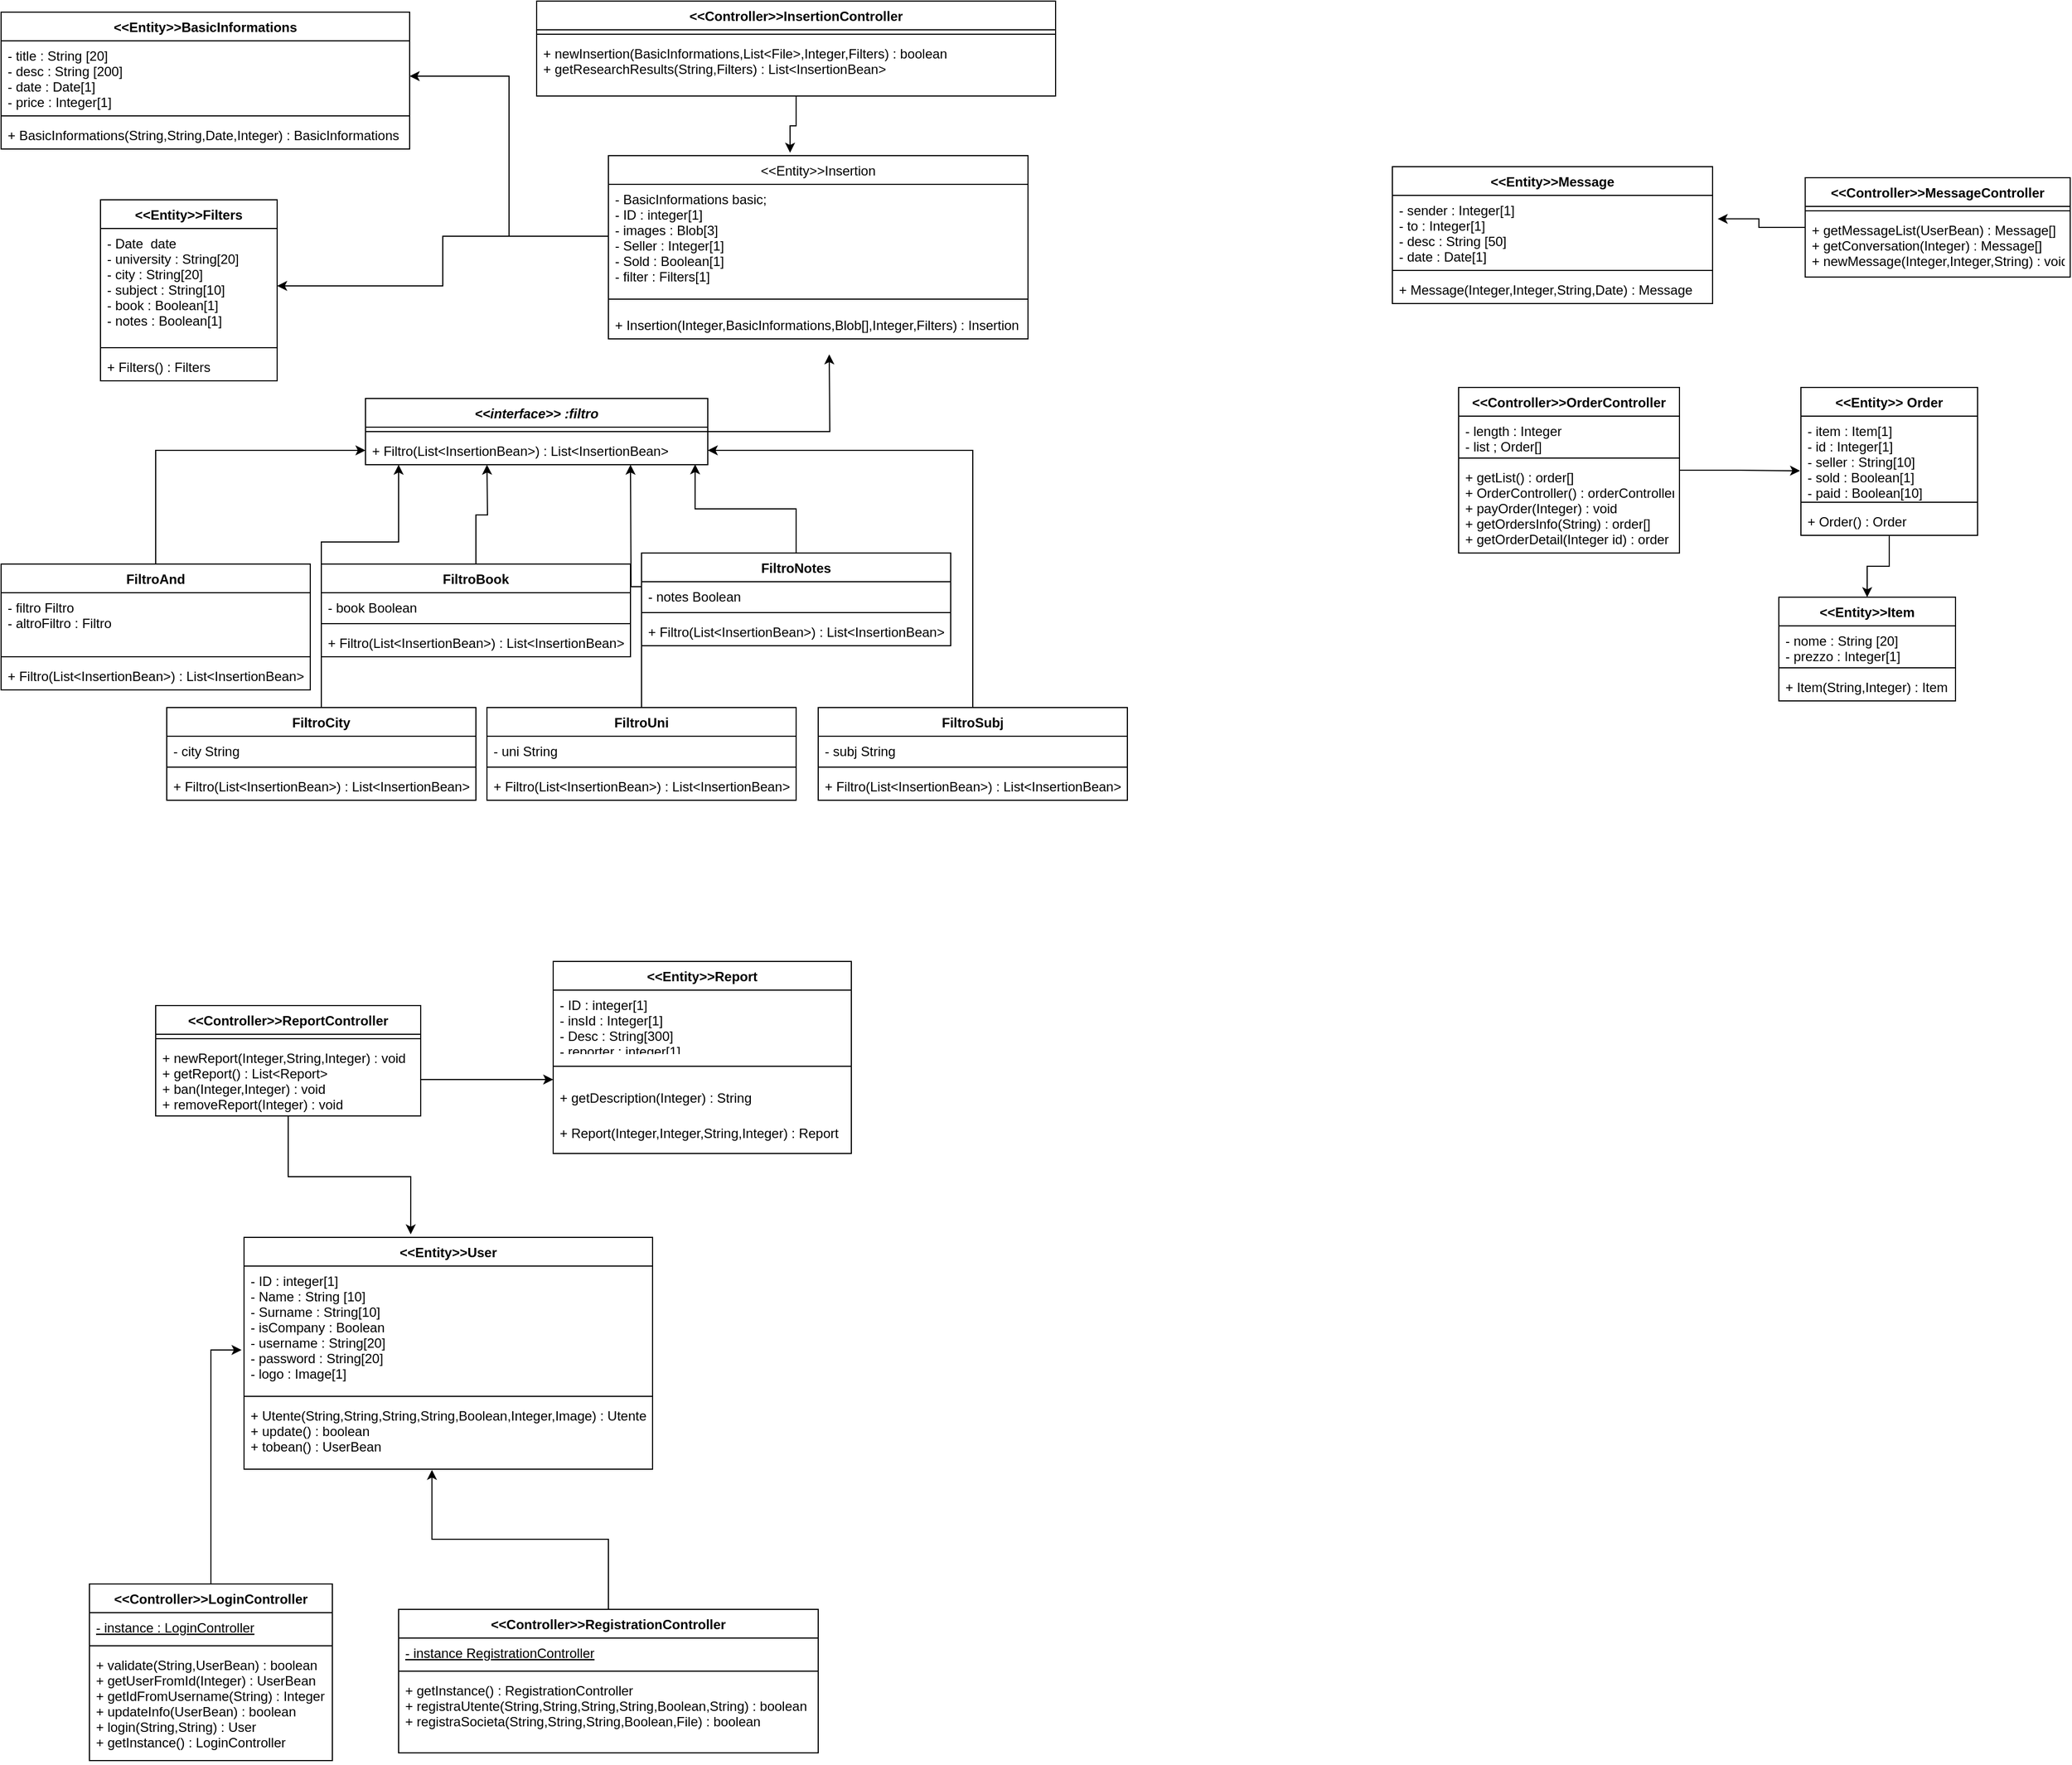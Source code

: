 <mxfile version="12.5.3" type="device"><diagram id="Ko339q1GZ9Gst08gcn6Z" name="Page-1"><mxGraphModel dx="3620" dy="2687" grid="1" gridSize="10" guides="1" tooltips="1" connect="1" arrows="1" fold="1" page="1" pageScale="1" pageWidth="1169" pageHeight="827" math="0" shadow="0"><root><mxCell id="0"/><mxCell id="1" parent="0"/><mxCell id="-6ls7DOsZusNaXEjjcUE-1" value="&lt;&lt;Entity&gt;&gt;Insertion" style="swimlane;fontStyle=0;childLayout=stackLayout;horizontal=1;startSize=26;fillColor=none;horizontalStack=0;resizeParent=1;resizeParentMax=0;resizeLast=0;collapsible=1;marginBottom=0;" vertex="1" parent="1"><mxGeometry x="600" y="160" width="380" height="166" as="geometry"/></mxCell><mxCell id="-6ls7DOsZusNaXEjjcUE-2" value="- BasicInformations basic;&#10;- ID : integer[1]&#10;- images : Blob[3]&#10;- Seller : Integer[1]&#10;- Sold : Boolean[1]&#10;- filter : Filters[1]" style="text;strokeColor=none;fillColor=none;align=left;verticalAlign=top;spacingLeft=4;spacingRight=4;overflow=hidden;rotatable=0;points=[[0,0.5],[1,0.5]];portConstraint=eastwest;" vertex="1" parent="-6ls7DOsZusNaXEjjcUE-1"><mxGeometry y="26" width="380" height="94" as="geometry"/></mxCell><mxCell id="-6ls7DOsZusNaXEjjcUE-3" value="" style="line;strokeWidth=1;fillColor=none;align=left;verticalAlign=middle;spacingTop=-1;spacingLeft=3;spacingRight=3;rotatable=0;labelPosition=right;points=[];portConstraint=eastwest;" vertex="1" parent="-6ls7DOsZusNaXEjjcUE-1"><mxGeometry y="120" width="380" height="20" as="geometry"/></mxCell><mxCell id="-6ls7DOsZusNaXEjjcUE-4" value="+ Insertion(Integer,BasicInformations,Blob[],Integer,Filters) : Insertion" style="text;strokeColor=none;fillColor=none;align=left;verticalAlign=top;spacingLeft=4;spacingRight=4;overflow=hidden;rotatable=0;points=[[0,0.5],[1,0.5]];portConstraint=eastwest;" vertex="1" parent="-6ls7DOsZusNaXEjjcUE-1"><mxGeometry y="140" width="380" height="26" as="geometry"/></mxCell><mxCell id="-6ls7DOsZusNaXEjjcUE-5" value="&lt;&lt;Entity&gt;&gt;User" style="swimlane;fontStyle=1;align=center;verticalAlign=top;childLayout=stackLayout;horizontal=1;startSize=26;horizontalStack=0;resizeParent=1;resizeParentMax=0;resizeLast=0;collapsible=1;marginBottom=0;" vertex="1" parent="1"><mxGeometry x="270" y="1140" width="370" height="210" as="geometry"/></mxCell><mxCell id="-6ls7DOsZusNaXEjjcUE-6" value="- ID : integer[1]&#10;- Name : String [10]&#10;- Surname : String[10]&#10;- isCompany : Boolean&#10;- username : String[20]&#10;- password : String[20]&#10;- logo : Image[1]" style="text;strokeColor=none;fillColor=none;align=left;verticalAlign=top;spacingLeft=4;spacingRight=4;overflow=hidden;rotatable=0;points=[[0,0.5],[1,0.5]];portConstraint=eastwest;" vertex="1" parent="-6ls7DOsZusNaXEjjcUE-5"><mxGeometry y="26" width="370" height="114" as="geometry"/></mxCell><mxCell id="-6ls7DOsZusNaXEjjcUE-7" value="" style="line;strokeWidth=1;fillColor=none;align=left;verticalAlign=middle;spacingTop=-1;spacingLeft=3;spacingRight=3;rotatable=0;labelPosition=right;points=[];portConstraint=eastwest;" vertex="1" parent="-6ls7DOsZusNaXEjjcUE-5"><mxGeometry y="140" width="370" height="8" as="geometry"/></mxCell><mxCell id="-6ls7DOsZusNaXEjjcUE-8" value="+ Utente(String,String,String,String,Boolean,Integer,Image) : Utente&#10;+ update() : boolean&#10;+ tobean() : UserBean" style="text;strokeColor=none;fillColor=none;align=left;verticalAlign=top;spacingLeft=4;spacingRight=4;overflow=hidden;rotatable=0;points=[[0,0.5],[1,0.5]];portConstraint=eastwest;" vertex="1" parent="-6ls7DOsZusNaXEjjcUE-5"><mxGeometry y="148" width="370" height="62" as="geometry"/></mxCell><mxCell id="-6ls7DOsZusNaXEjjcUE-9" value="&lt;&lt;Entity&gt;&gt;Report" style="swimlane;fontStyle=1;align=center;verticalAlign=top;childLayout=stackLayout;horizontal=1;startSize=26;horizontalStack=0;resizeParent=1;resizeParentMax=0;resizeLast=0;collapsible=1;marginBottom=0;" vertex="1" parent="1"><mxGeometry x="550" y="890" width="270" height="174" as="geometry"/></mxCell><mxCell id="-6ls7DOsZusNaXEjjcUE-10" value="- ID : integer[1]&#10;- insId : Integer[1]&#10;- Desc : String[300]&#10;- reporter : integer[1]" style="text;strokeColor=none;fillColor=none;align=left;verticalAlign=top;spacingLeft=4;spacingRight=4;overflow=hidden;rotatable=0;points=[[0,0.5],[1,0.5]];portConstraint=eastwest;" vertex="1" parent="-6ls7DOsZusNaXEjjcUE-9"><mxGeometry y="26" width="270" height="54" as="geometry"/></mxCell><mxCell id="-6ls7DOsZusNaXEjjcUE-11" value="" style="line;strokeWidth=1;fillColor=none;align=left;verticalAlign=middle;spacingTop=-1;spacingLeft=3;spacingRight=3;rotatable=0;labelPosition=right;points=[];portConstraint=eastwest;" vertex="1" parent="-6ls7DOsZusNaXEjjcUE-9"><mxGeometry y="80" width="270" height="30" as="geometry"/></mxCell><mxCell id="-6ls7DOsZusNaXEjjcUE-12" value="+ getDescription(Integer) : String" style="text;strokeColor=none;fillColor=none;align=left;verticalAlign=top;spacingLeft=4;spacingRight=4;overflow=hidden;rotatable=0;points=[[0,0.5],[1,0.5]];portConstraint=eastwest;" vertex="1" parent="-6ls7DOsZusNaXEjjcUE-9"><mxGeometry y="110" width="270" height="32" as="geometry"/></mxCell><mxCell id="-6ls7DOsZusNaXEjjcUE-13" value="+ Report(Integer,Integer,String,Integer) : Report" style="text;strokeColor=none;fillColor=none;align=left;verticalAlign=top;spacingLeft=4;spacingRight=4;overflow=hidden;rotatable=0;points=[[0,0.5],[1,0.5]];portConstraint=eastwest;" vertex="1" parent="-6ls7DOsZusNaXEjjcUE-9"><mxGeometry y="142" width="270" height="32" as="geometry"/></mxCell><mxCell id="-6ls7DOsZusNaXEjjcUE-14" value="&lt;&lt;Entity&gt;&gt;BasicInformations" style="swimlane;fontStyle=1;align=center;verticalAlign=top;childLayout=stackLayout;horizontal=1;startSize=26;horizontalStack=0;resizeParent=1;resizeParentMax=0;resizeLast=0;collapsible=1;marginBottom=0;" vertex="1" parent="1"><mxGeometry x="50" y="30" width="370" height="124" as="geometry"/></mxCell><mxCell id="-6ls7DOsZusNaXEjjcUE-15" value="- title : String [20]&#10;- desc : String [200]&#10;- date : Date[1]&#10;- price : Integer[1]" style="text;strokeColor=none;fillColor=none;align=left;verticalAlign=top;spacingLeft=4;spacingRight=4;overflow=hidden;rotatable=0;points=[[0,0.5],[1,0.5]];portConstraint=eastwest;" vertex="1" parent="-6ls7DOsZusNaXEjjcUE-14"><mxGeometry y="26" width="370" height="64" as="geometry"/></mxCell><mxCell id="-6ls7DOsZusNaXEjjcUE-16" value="" style="line;strokeWidth=1;fillColor=none;align=left;verticalAlign=middle;spacingTop=-1;spacingLeft=3;spacingRight=3;rotatable=0;labelPosition=right;points=[];portConstraint=eastwest;" vertex="1" parent="-6ls7DOsZusNaXEjjcUE-14"><mxGeometry y="90" width="370" height="8" as="geometry"/></mxCell><mxCell id="-6ls7DOsZusNaXEjjcUE-17" value="+ BasicInformations(String,String,Date,Integer) : BasicInformations" style="text;strokeColor=none;fillColor=none;align=left;verticalAlign=top;spacingLeft=4;spacingRight=4;overflow=hidden;rotatable=0;points=[[0,0.5],[1,0.5]];portConstraint=eastwest;" vertex="1" parent="-6ls7DOsZusNaXEjjcUE-14"><mxGeometry y="98" width="370" height="26" as="geometry"/></mxCell><mxCell id="-6ls7DOsZusNaXEjjcUE-18" value="&lt;&lt;Entity&gt;&gt;Filters" style="swimlane;fontStyle=1;align=center;verticalAlign=top;childLayout=stackLayout;horizontal=1;startSize=26;horizontalStack=0;resizeParent=1;resizeParentMax=0;resizeLast=0;collapsible=1;marginBottom=0;" vertex="1" parent="1"><mxGeometry x="140" y="200" width="160" height="164" as="geometry"/></mxCell><mxCell id="-6ls7DOsZusNaXEjjcUE-19" value="- Date  date&#10;- university : String[20]&#10;- city : String[20]&#10;- subject : String[10]&#10;- book : Boolean[1]&#10;- notes : Boolean[1]" style="text;strokeColor=none;fillColor=none;align=left;verticalAlign=top;spacingLeft=4;spacingRight=4;overflow=hidden;rotatable=0;points=[[0,0.5],[1,0.5]];portConstraint=eastwest;" vertex="1" parent="-6ls7DOsZusNaXEjjcUE-18"><mxGeometry y="26" width="160" height="104" as="geometry"/></mxCell><mxCell id="-6ls7DOsZusNaXEjjcUE-20" value="" style="line;strokeWidth=1;fillColor=none;align=left;verticalAlign=middle;spacingTop=-1;spacingLeft=3;spacingRight=3;rotatable=0;labelPosition=right;points=[];portConstraint=eastwest;" vertex="1" parent="-6ls7DOsZusNaXEjjcUE-18"><mxGeometry y="130" width="160" height="8" as="geometry"/></mxCell><mxCell id="-6ls7DOsZusNaXEjjcUE-21" value="+ Filters() : Filters" style="text;strokeColor=none;fillColor=none;align=left;verticalAlign=top;spacingLeft=4;spacingRight=4;overflow=hidden;rotatable=0;points=[[0,0.5],[1,0.5]];portConstraint=eastwest;" vertex="1" parent="-6ls7DOsZusNaXEjjcUE-18"><mxGeometry y="138" width="160" height="26" as="geometry"/></mxCell><mxCell id="-6ls7DOsZusNaXEjjcUE-22" style="edgeStyle=orthogonalEdgeStyle;rounded=0;orthogonalLoop=1;jettySize=auto;html=1;entryX=0.5;entryY=0;entryDx=0;entryDy=0;" edge="1" parent="1" source="-6ls7DOsZusNaXEjjcUE-23" target="-6ls7DOsZusNaXEjjcUE-31"><mxGeometry relative="1" as="geometry"/></mxCell><mxCell id="-6ls7DOsZusNaXEjjcUE-23" value="&lt;&lt;Entity&gt;&gt; Order" style="swimlane;fontStyle=1;align=center;verticalAlign=top;childLayout=stackLayout;horizontal=1;startSize=26;horizontalStack=0;resizeParent=1;resizeParentMax=0;resizeLast=0;collapsible=1;marginBottom=0;" vertex="1" parent="1"><mxGeometry x="1680" y="370" width="160" height="134" as="geometry"/></mxCell><mxCell id="-6ls7DOsZusNaXEjjcUE-24" value="- item : Item[1]&#10;- id : Integer[1]&#10;- seller : String[10]&#10;- sold : Boolean[1]&#10;- paid : Boolean[10]" style="text;strokeColor=none;fillColor=none;align=left;verticalAlign=top;spacingLeft=4;spacingRight=4;overflow=hidden;rotatable=0;points=[[0,0.5],[1,0.5]];portConstraint=eastwest;" vertex="1" parent="-6ls7DOsZusNaXEjjcUE-23"><mxGeometry y="26" width="160" height="74" as="geometry"/></mxCell><mxCell id="-6ls7DOsZusNaXEjjcUE-25" value="" style="line;strokeWidth=1;fillColor=none;align=left;verticalAlign=middle;spacingTop=-1;spacingLeft=3;spacingRight=3;rotatable=0;labelPosition=right;points=[];portConstraint=eastwest;" vertex="1" parent="-6ls7DOsZusNaXEjjcUE-23"><mxGeometry y="100" width="160" height="8" as="geometry"/></mxCell><mxCell id="-6ls7DOsZusNaXEjjcUE-26" value="+ Order() : Order" style="text;strokeColor=none;fillColor=none;align=left;verticalAlign=top;spacingLeft=4;spacingRight=4;overflow=hidden;rotatable=0;points=[[0,0.5],[1,0.5]];portConstraint=eastwest;" vertex="1" parent="-6ls7DOsZusNaXEjjcUE-23"><mxGeometry y="108" width="160" height="26" as="geometry"/></mxCell><mxCell id="-6ls7DOsZusNaXEjjcUE-27" value="&lt;&lt;Entity&gt;&gt;Message" style="swimlane;fontStyle=1;align=center;verticalAlign=top;childLayout=stackLayout;horizontal=1;startSize=26;horizontalStack=0;resizeParent=1;resizeParentMax=0;resizeLast=0;collapsible=1;marginBottom=0;" vertex="1" parent="1"><mxGeometry x="1310" y="170" width="290" height="124" as="geometry"/></mxCell><mxCell id="-6ls7DOsZusNaXEjjcUE-28" value="- sender : Integer[1]&#10;- to : Integer[1]&#10;- desc : String [50]&#10;- date : Date[1]" style="text;strokeColor=none;fillColor=none;align=left;verticalAlign=top;spacingLeft=4;spacingRight=4;overflow=hidden;rotatable=0;points=[[0,0.5],[1,0.5]];portConstraint=eastwest;" vertex="1" parent="-6ls7DOsZusNaXEjjcUE-27"><mxGeometry y="26" width="290" height="64" as="geometry"/></mxCell><mxCell id="-6ls7DOsZusNaXEjjcUE-29" value="" style="line;strokeWidth=1;fillColor=none;align=left;verticalAlign=middle;spacingTop=-1;spacingLeft=3;spacingRight=3;rotatable=0;labelPosition=right;points=[];portConstraint=eastwest;" vertex="1" parent="-6ls7DOsZusNaXEjjcUE-27"><mxGeometry y="90" width="290" height="8" as="geometry"/></mxCell><mxCell id="-6ls7DOsZusNaXEjjcUE-30" value="+ Message(Integer,Integer,String,Date) : Message" style="text;strokeColor=none;fillColor=none;align=left;verticalAlign=top;spacingLeft=4;spacingRight=4;overflow=hidden;rotatable=0;points=[[0,0.5],[1,0.5]];portConstraint=eastwest;" vertex="1" parent="-6ls7DOsZusNaXEjjcUE-27"><mxGeometry y="98" width="290" height="26" as="geometry"/></mxCell><mxCell id="-6ls7DOsZusNaXEjjcUE-31" value="&lt;&lt;Entity&gt;&gt;Item" style="swimlane;fontStyle=1;align=center;verticalAlign=top;childLayout=stackLayout;horizontal=1;startSize=26;horizontalStack=0;resizeParent=1;resizeParentMax=0;resizeLast=0;collapsible=1;marginBottom=0;" vertex="1" parent="1"><mxGeometry x="1660" y="560" width="160" height="94" as="geometry"/></mxCell><mxCell id="-6ls7DOsZusNaXEjjcUE-32" value="- nome : String [20]&#10;- prezzo : Integer[1]" style="text;strokeColor=none;fillColor=none;align=left;verticalAlign=top;spacingLeft=4;spacingRight=4;overflow=hidden;rotatable=0;points=[[0,0.5],[1,0.5]];portConstraint=eastwest;" vertex="1" parent="-6ls7DOsZusNaXEjjcUE-31"><mxGeometry y="26" width="160" height="34" as="geometry"/></mxCell><mxCell id="-6ls7DOsZusNaXEjjcUE-33" value="" style="line;strokeWidth=1;fillColor=none;align=left;verticalAlign=middle;spacingTop=-1;spacingLeft=3;spacingRight=3;rotatable=0;labelPosition=right;points=[];portConstraint=eastwest;" vertex="1" parent="-6ls7DOsZusNaXEjjcUE-31"><mxGeometry y="60" width="160" height="8" as="geometry"/></mxCell><mxCell id="-6ls7DOsZusNaXEjjcUE-34" value="+ Item(String,Integer) : Item" style="text;strokeColor=none;fillColor=none;align=left;verticalAlign=top;spacingLeft=4;spacingRight=4;overflow=hidden;rotatable=0;points=[[0,0.5],[1,0.5]];portConstraint=eastwest;" vertex="1" parent="-6ls7DOsZusNaXEjjcUE-31"><mxGeometry y="68" width="160" height="26" as="geometry"/></mxCell><mxCell id="-6ls7DOsZusNaXEjjcUE-35" style="edgeStyle=orthogonalEdgeStyle;rounded=0;orthogonalLoop=1;jettySize=auto;html=1;" edge="1" parent="1" source="-6ls7DOsZusNaXEjjcUE-36"><mxGeometry relative="1" as="geometry"><mxPoint x="800" y="340" as="targetPoint"/></mxGeometry></mxCell><mxCell id="-6ls7DOsZusNaXEjjcUE-36" value="&lt;&lt;interface&gt;&gt; :filtro" style="swimlane;fontStyle=3;align=center;verticalAlign=top;childLayout=stackLayout;horizontal=1;startSize=26;horizontalStack=0;resizeParent=1;resizeParentMax=0;resizeLast=0;collapsible=1;marginBottom=0;" vertex="1" parent="1"><mxGeometry x="380" y="380" width="310" height="60" as="geometry"/></mxCell><mxCell id="-6ls7DOsZusNaXEjjcUE-37" value="" style="line;strokeWidth=1;fillColor=none;align=left;verticalAlign=middle;spacingTop=-1;spacingLeft=3;spacingRight=3;rotatable=0;labelPosition=right;points=[];portConstraint=eastwest;" vertex="1" parent="-6ls7DOsZusNaXEjjcUE-36"><mxGeometry y="26" width="310" height="8" as="geometry"/></mxCell><mxCell id="-6ls7DOsZusNaXEjjcUE-38" value="+ Filtro(List&lt;InsertionBean&gt;) : List&lt;InsertionBean&gt;" style="text;strokeColor=none;fillColor=none;align=left;verticalAlign=top;spacingLeft=4;spacingRight=4;overflow=hidden;rotatable=0;points=[[0,0.5],[1,0.5]];portConstraint=eastwest;" vertex="1" parent="-6ls7DOsZusNaXEjjcUE-36"><mxGeometry y="34" width="310" height="26" as="geometry"/></mxCell><mxCell id="-6ls7DOsZusNaXEjjcUE-39" style="edgeStyle=orthogonalEdgeStyle;rounded=0;orthogonalLoop=1;jettySize=auto;html=1;entryX=0;entryY=0.5;entryDx=0;entryDy=0;" edge="1" parent="1" source="-6ls7DOsZusNaXEjjcUE-40" target="-6ls7DOsZusNaXEjjcUE-38"><mxGeometry relative="1" as="geometry"/></mxCell><mxCell id="-6ls7DOsZusNaXEjjcUE-40" value="FiltroAnd" style="swimlane;fontStyle=1;align=center;verticalAlign=top;childLayout=stackLayout;horizontal=1;startSize=26;horizontalStack=0;resizeParent=1;resizeParentMax=0;resizeLast=0;collapsible=1;marginBottom=0;" vertex="1" parent="1"><mxGeometry x="50" y="530" width="280" height="114" as="geometry"/></mxCell><mxCell id="-6ls7DOsZusNaXEjjcUE-41" value="- filtro Filtro&#10;- altroFiltro : Filtro" style="text;strokeColor=none;fillColor=none;align=left;verticalAlign=top;spacingLeft=4;spacingRight=4;overflow=hidden;rotatable=0;points=[[0,0.5],[1,0.5]];portConstraint=eastwest;" vertex="1" parent="-6ls7DOsZusNaXEjjcUE-40"><mxGeometry y="26" width="280" height="54" as="geometry"/></mxCell><mxCell id="-6ls7DOsZusNaXEjjcUE-42" value="" style="line;strokeWidth=1;fillColor=none;align=left;verticalAlign=middle;spacingTop=-1;spacingLeft=3;spacingRight=3;rotatable=0;labelPosition=right;points=[];portConstraint=eastwest;" vertex="1" parent="-6ls7DOsZusNaXEjjcUE-40"><mxGeometry y="80" width="280" height="8" as="geometry"/></mxCell><mxCell id="-6ls7DOsZusNaXEjjcUE-43" value="+ Filtro(List&lt;InsertionBean&gt;) : List&lt;InsertionBean&gt;" style="text;strokeColor=none;fillColor=none;align=left;verticalAlign=top;spacingLeft=4;spacingRight=4;overflow=hidden;rotatable=0;points=[[0,0.5],[1,0.5]];portConstraint=eastwest;" vertex="1" parent="-6ls7DOsZusNaXEjjcUE-40"><mxGeometry y="88" width="280" height="26" as="geometry"/></mxCell><mxCell id="-6ls7DOsZusNaXEjjcUE-44" style="edgeStyle=orthogonalEdgeStyle;rounded=0;orthogonalLoop=1;jettySize=auto;html=1;" edge="1" parent="1" source="-6ls7DOsZusNaXEjjcUE-45"><mxGeometry relative="1" as="geometry"><mxPoint x="490" y="440" as="targetPoint"/></mxGeometry></mxCell><mxCell id="-6ls7DOsZusNaXEjjcUE-45" value="FiltroBook" style="swimlane;fontStyle=1;align=center;verticalAlign=top;childLayout=stackLayout;horizontal=1;startSize=26;horizontalStack=0;resizeParent=1;resizeParentMax=0;resizeLast=0;collapsible=1;marginBottom=0;" vertex="1" parent="1"><mxGeometry x="340" y="530" width="280" height="84" as="geometry"/></mxCell><mxCell id="-6ls7DOsZusNaXEjjcUE-46" value="- book Boolean" style="text;strokeColor=none;fillColor=none;align=left;verticalAlign=top;spacingLeft=4;spacingRight=4;overflow=hidden;rotatable=0;points=[[0,0.5],[1,0.5]];portConstraint=eastwest;" vertex="1" parent="-6ls7DOsZusNaXEjjcUE-45"><mxGeometry y="26" width="280" height="24" as="geometry"/></mxCell><mxCell id="-6ls7DOsZusNaXEjjcUE-47" value="" style="line;strokeWidth=1;fillColor=none;align=left;verticalAlign=middle;spacingTop=-1;spacingLeft=3;spacingRight=3;rotatable=0;labelPosition=right;points=[];portConstraint=eastwest;" vertex="1" parent="-6ls7DOsZusNaXEjjcUE-45"><mxGeometry y="50" width="280" height="8" as="geometry"/></mxCell><mxCell id="-6ls7DOsZusNaXEjjcUE-48" value="+ Filtro(List&lt;InsertionBean&gt;) : List&lt;InsertionBean&gt;" style="text;strokeColor=none;fillColor=none;align=left;verticalAlign=top;spacingLeft=4;spacingRight=4;overflow=hidden;rotatable=0;points=[[0,0.5],[1,0.5]];portConstraint=eastwest;" vertex="1" parent="-6ls7DOsZusNaXEjjcUE-45"><mxGeometry y="58" width="280" height="26" as="geometry"/></mxCell><mxCell id="-6ls7DOsZusNaXEjjcUE-49" style="edgeStyle=orthogonalEdgeStyle;rounded=0;orthogonalLoop=1;jettySize=auto;html=1;entryX=0.963;entryY=0.986;entryDx=0;entryDy=0;entryPerimeter=0;" edge="1" parent="1" source="-6ls7DOsZusNaXEjjcUE-50" target="-6ls7DOsZusNaXEjjcUE-38"><mxGeometry relative="1" as="geometry"/></mxCell><mxCell id="-6ls7DOsZusNaXEjjcUE-50" value="FiltroNotes" style="swimlane;fontStyle=1;align=center;verticalAlign=top;childLayout=stackLayout;horizontal=1;startSize=26;horizontalStack=0;resizeParent=1;resizeParentMax=0;resizeLast=0;collapsible=1;marginBottom=0;" vertex="1" parent="1"><mxGeometry x="630" y="520" width="280" height="84" as="geometry"/></mxCell><mxCell id="-6ls7DOsZusNaXEjjcUE-51" value="- notes Boolean" style="text;strokeColor=none;fillColor=none;align=left;verticalAlign=top;spacingLeft=4;spacingRight=4;overflow=hidden;rotatable=0;points=[[0,0.5],[1,0.5]];portConstraint=eastwest;" vertex="1" parent="-6ls7DOsZusNaXEjjcUE-50"><mxGeometry y="26" width="280" height="24" as="geometry"/></mxCell><mxCell id="-6ls7DOsZusNaXEjjcUE-52" value="" style="line;strokeWidth=1;fillColor=none;align=left;verticalAlign=middle;spacingTop=-1;spacingLeft=3;spacingRight=3;rotatable=0;labelPosition=right;points=[];portConstraint=eastwest;" vertex="1" parent="-6ls7DOsZusNaXEjjcUE-50"><mxGeometry y="50" width="280" height="8" as="geometry"/></mxCell><mxCell id="-6ls7DOsZusNaXEjjcUE-53" value="+ Filtro(List&lt;InsertionBean&gt;) : List&lt;InsertionBean&gt;" style="text;strokeColor=none;fillColor=none;align=left;verticalAlign=top;spacingLeft=4;spacingRight=4;overflow=hidden;rotatable=0;points=[[0,0.5],[1,0.5]];portConstraint=eastwest;" vertex="1" parent="-6ls7DOsZusNaXEjjcUE-50"><mxGeometry y="58" width="280" height="26" as="geometry"/></mxCell><mxCell id="-6ls7DOsZusNaXEjjcUE-54" style="edgeStyle=orthogonalEdgeStyle;rounded=0;orthogonalLoop=1;jettySize=auto;html=1;" edge="1" parent="1" source="-6ls7DOsZusNaXEjjcUE-55"><mxGeometry relative="1" as="geometry"><mxPoint x="410" y="440" as="targetPoint"/><Array as="points"><mxPoint x="340" y="510"/><mxPoint x="410" y="510"/></Array></mxGeometry></mxCell><mxCell id="-6ls7DOsZusNaXEjjcUE-55" value="FiltroCity" style="swimlane;fontStyle=1;align=center;verticalAlign=top;childLayout=stackLayout;horizontal=1;startSize=26;horizontalStack=0;resizeParent=1;resizeParentMax=0;resizeLast=0;collapsible=1;marginBottom=0;" vertex="1" parent="1"><mxGeometry x="200" y="660" width="280" height="84" as="geometry"/></mxCell><mxCell id="-6ls7DOsZusNaXEjjcUE-56" value="- city String" style="text;strokeColor=none;fillColor=none;align=left;verticalAlign=top;spacingLeft=4;spacingRight=4;overflow=hidden;rotatable=0;points=[[0,0.5],[1,0.5]];portConstraint=eastwest;" vertex="1" parent="-6ls7DOsZusNaXEjjcUE-55"><mxGeometry y="26" width="280" height="24" as="geometry"/></mxCell><mxCell id="-6ls7DOsZusNaXEjjcUE-57" value="" style="line;strokeWidth=1;fillColor=none;align=left;verticalAlign=middle;spacingTop=-1;spacingLeft=3;spacingRight=3;rotatable=0;labelPosition=right;points=[];portConstraint=eastwest;" vertex="1" parent="-6ls7DOsZusNaXEjjcUE-55"><mxGeometry y="50" width="280" height="8" as="geometry"/></mxCell><mxCell id="-6ls7DOsZusNaXEjjcUE-58" value="+ Filtro(List&lt;InsertionBean&gt;) : List&lt;InsertionBean&gt;" style="text;strokeColor=none;fillColor=none;align=left;verticalAlign=top;spacingLeft=4;spacingRight=4;overflow=hidden;rotatable=0;points=[[0,0.5],[1,0.5]];portConstraint=eastwest;" vertex="1" parent="-6ls7DOsZusNaXEjjcUE-55"><mxGeometry y="58" width="280" height="26" as="geometry"/></mxCell><mxCell id="-6ls7DOsZusNaXEjjcUE-59" style="edgeStyle=orthogonalEdgeStyle;rounded=0;orthogonalLoop=1;jettySize=auto;html=1;" edge="1" parent="1" source="-6ls7DOsZusNaXEjjcUE-60"><mxGeometry relative="1" as="geometry"><mxPoint x="620" y="440" as="targetPoint"/></mxGeometry></mxCell><mxCell id="-6ls7DOsZusNaXEjjcUE-60" value="FiltroUni" style="swimlane;fontStyle=1;align=center;verticalAlign=top;childLayout=stackLayout;horizontal=1;startSize=26;horizontalStack=0;resizeParent=1;resizeParentMax=0;resizeLast=0;collapsible=1;marginBottom=0;" vertex="1" parent="1"><mxGeometry x="490" y="660" width="280" height="84" as="geometry"/></mxCell><mxCell id="-6ls7DOsZusNaXEjjcUE-61" value="- uni String" style="text;strokeColor=none;fillColor=none;align=left;verticalAlign=top;spacingLeft=4;spacingRight=4;overflow=hidden;rotatable=0;points=[[0,0.5],[1,0.5]];portConstraint=eastwest;" vertex="1" parent="-6ls7DOsZusNaXEjjcUE-60"><mxGeometry y="26" width="280" height="24" as="geometry"/></mxCell><mxCell id="-6ls7DOsZusNaXEjjcUE-62" value="" style="line;strokeWidth=1;fillColor=none;align=left;verticalAlign=middle;spacingTop=-1;spacingLeft=3;spacingRight=3;rotatable=0;labelPosition=right;points=[];portConstraint=eastwest;" vertex="1" parent="-6ls7DOsZusNaXEjjcUE-60"><mxGeometry y="50" width="280" height="8" as="geometry"/></mxCell><mxCell id="-6ls7DOsZusNaXEjjcUE-63" value="+ Filtro(List&lt;InsertionBean&gt;) : List&lt;InsertionBean&gt;" style="text;strokeColor=none;fillColor=none;align=left;verticalAlign=top;spacingLeft=4;spacingRight=4;overflow=hidden;rotatable=0;points=[[0,0.5],[1,0.5]];portConstraint=eastwest;" vertex="1" parent="-6ls7DOsZusNaXEjjcUE-60"><mxGeometry y="58" width="280" height="26" as="geometry"/></mxCell><mxCell id="-6ls7DOsZusNaXEjjcUE-64" style="edgeStyle=orthogonalEdgeStyle;rounded=0;orthogonalLoop=1;jettySize=auto;html=1;entryX=1;entryY=0.5;entryDx=0;entryDy=0;" edge="1" parent="1" source="-6ls7DOsZusNaXEjjcUE-65" target="-6ls7DOsZusNaXEjjcUE-38"><mxGeometry relative="1" as="geometry"/></mxCell><mxCell id="-6ls7DOsZusNaXEjjcUE-65" value="FiltroSubj" style="swimlane;fontStyle=1;align=center;verticalAlign=top;childLayout=stackLayout;horizontal=1;startSize=26;horizontalStack=0;resizeParent=1;resizeParentMax=0;resizeLast=0;collapsible=1;marginBottom=0;" vertex="1" parent="1"><mxGeometry x="790" y="660" width="280" height="84" as="geometry"/></mxCell><mxCell id="-6ls7DOsZusNaXEjjcUE-66" value="- subj String" style="text;strokeColor=none;fillColor=none;align=left;verticalAlign=top;spacingLeft=4;spacingRight=4;overflow=hidden;rotatable=0;points=[[0,0.5],[1,0.5]];portConstraint=eastwest;" vertex="1" parent="-6ls7DOsZusNaXEjjcUE-65"><mxGeometry y="26" width="280" height="24" as="geometry"/></mxCell><mxCell id="-6ls7DOsZusNaXEjjcUE-67" value="" style="line;strokeWidth=1;fillColor=none;align=left;verticalAlign=middle;spacingTop=-1;spacingLeft=3;spacingRight=3;rotatable=0;labelPosition=right;points=[];portConstraint=eastwest;" vertex="1" parent="-6ls7DOsZusNaXEjjcUE-65"><mxGeometry y="50" width="280" height="8" as="geometry"/></mxCell><mxCell id="-6ls7DOsZusNaXEjjcUE-68" value="+ Filtro(List&lt;InsertionBean&gt;) : List&lt;InsertionBean&gt;" style="text;strokeColor=none;fillColor=none;align=left;verticalAlign=top;spacingLeft=4;spacingRight=4;overflow=hidden;rotatable=0;points=[[0,0.5],[1,0.5]];portConstraint=eastwest;" vertex="1" parent="-6ls7DOsZusNaXEjjcUE-65"><mxGeometry y="58" width="280" height="26" as="geometry"/></mxCell><mxCell id="-6ls7DOsZusNaXEjjcUE-69" style="edgeStyle=orthogonalEdgeStyle;rounded=0;orthogonalLoop=1;jettySize=auto;html=1;entryX=0.433;entryY=-0.016;entryDx=0;entryDy=0;entryPerimeter=0;" edge="1" parent="1" source="-6ls7DOsZusNaXEjjcUE-70" target="-6ls7DOsZusNaXEjjcUE-1"><mxGeometry relative="1" as="geometry"/></mxCell><mxCell id="-6ls7DOsZusNaXEjjcUE-70" value="&lt;&lt;Controller&gt;&gt;InsertionController" style="swimlane;fontStyle=1;align=center;verticalAlign=top;childLayout=stackLayout;horizontal=1;startSize=26;horizontalStack=0;resizeParent=1;resizeParentMax=0;resizeLast=0;collapsible=1;marginBottom=0;" vertex="1" parent="1"><mxGeometry x="535" y="20" width="470" height="86" as="geometry"/></mxCell><mxCell id="-6ls7DOsZusNaXEjjcUE-71" value="" style="line;strokeWidth=1;fillColor=none;align=left;verticalAlign=middle;spacingTop=-1;spacingLeft=3;spacingRight=3;rotatable=0;labelPosition=right;points=[];portConstraint=eastwest;" vertex="1" parent="-6ls7DOsZusNaXEjjcUE-70"><mxGeometry y="26" width="470" height="8" as="geometry"/></mxCell><mxCell id="-6ls7DOsZusNaXEjjcUE-72" value="+ newInsertion(BasicInformations,List&lt;File&gt;,Integer,Filters) : boolean&#10;+ getResearchResults(String,Filters) : List&lt;InsertionBean&gt;" style="text;strokeColor=none;fillColor=none;align=left;verticalAlign=top;spacingLeft=4;spacingRight=4;overflow=hidden;rotatable=0;points=[[0,0.5],[1,0.5]];portConstraint=eastwest;" vertex="1" parent="-6ls7DOsZusNaXEjjcUE-70"><mxGeometry y="34" width="470" height="52" as="geometry"/></mxCell><mxCell id="-6ls7DOsZusNaXEjjcUE-73" style="edgeStyle=orthogonalEdgeStyle;rounded=0;orthogonalLoop=1;jettySize=auto;html=1;entryX=-0.006;entryY=0.667;entryDx=0;entryDy=0;entryPerimeter=0;" edge="1" parent="1" source="-6ls7DOsZusNaXEjjcUE-74" target="-6ls7DOsZusNaXEjjcUE-6"><mxGeometry relative="1" as="geometry"/></mxCell><mxCell id="-6ls7DOsZusNaXEjjcUE-74" value="&lt;&lt;Controller&gt;&gt;LoginController" style="swimlane;fontStyle=1;align=center;verticalAlign=top;childLayout=stackLayout;horizontal=1;startSize=26;horizontalStack=0;resizeParent=1;resizeParentMax=0;resizeLast=0;collapsible=1;marginBottom=0;" vertex="1" parent="1"><mxGeometry x="130" y="1454" width="220" height="160" as="geometry"/></mxCell><mxCell id="-6ls7DOsZusNaXEjjcUE-75" value="- instance : LoginController" style="text;strokeColor=none;fillColor=none;align=left;verticalAlign=top;spacingLeft=4;spacingRight=4;overflow=hidden;rotatable=0;points=[[0,0.5],[1,0.5]];portConstraint=eastwest;fontStyle=4" vertex="1" parent="-6ls7DOsZusNaXEjjcUE-74"><mxGeometry y="26" width="220" height="26" as="geometry"/></mxCell><mxCell id="-6ls7DOsZusNaXEjjcUE-76" value="" style="line;strokeWidth=1;fillColor=none;align=left;verticalAlign=middle;spacingTop=-1;spacingLeft=3;spacingRight=3;rotatable=0;labelPosition=right;points=[];portConstraint=eastwest;" vertex="1" parent="-6ls7DOsZusNaXEjjcUE-74"><mxGeometry y="52" width="220" height="8" as="geometry"/></mxCell><mxCell id="-6ls7DOsZusNaXEjjcUE-77" value="+ validate(String,UserBean) : boolean&#10;+ getUserFromId(Integer) : UserBean&#10;+ getIdFromUsername(String) : Integer&#10;+ updateInfo(UserBean) : boolean&#10;+ login(String,String) : User&#10;+ getInstance() : LoginController" style="text;strokeColor=none;fillColor=none;align=left;verticalAlign=top;spacingLeft=4;spacingRight=4;overflow=hidden;rotatable=0;points=[[0,0.5],[1,0.5]];portConstraint=eastwest;" vertex="1" parent="-6ls7DOsZusNaXEjjcUE-74"><mxGeometry y="60" width="220" height="100" as="geometry"/></mxCell><mxCell id="-6ls7DOsZusNaXEjjcUE-78" style="edgeStyle=orthogonalEdgeStyle;rounded=0;orthogonalLoop=1;jettySize=auto;html=1;entryX=1.016;entryY=0.333;entryDx=0;entryDy=0;entryPerimeter=0;" edge="1" parent="1" source="-6ls7DOsZusNaXEjjcUE-79" target="-6ls7DOsZusNaXEjjcUE-28"><mxGeometry relative="1" as="geometry"/></mxCell><mxCell id="-6ls7DOsZusNaXEjjcUE-79" value="&lt;&lt;Controller&gt;&gt;MessageController" style="swimlane;fontStyle=1;align=center;verticalAlign=top;childLayout=stackLayout;horizontal=1;startSize=26;horizontalStack=0;resizeParent=1;resizeParentMax=0;resizeLast=0;collapsible=1;marginBottom=0;" vertex="1" parent="1"><mxGeometry x="1683.86" y="180" width="240" height="90" as="geometry"/></mxCell><mxCell id="-6ls7DOsZusNaXEjjcUE-80" value="" style="line;strokeWidth=1;fillColor=none;align=left;verticalAlign=middle;spacingTop=-1;spacingLeft=3;spacingRight=3;rotatable=0;labelPosition=right;points=[];portConstraint=eastwest;" vertex="1" parent="-6ls7DOsZusNaXEjjcUE-79"><mxGeometry y="26" width="240" height="8" as="geometry"/></mxCell><mxCell id="-6ls7DOsZusNaXEjjcUE-81" value="+ getMessageList(UserBean) : Message[]&#10;+ getConversation(Integer) : Message[]&#10;+ newMessage(Integer,Integer,String) : void" style="text;strokeColor=none;fillColor=none;align=left;verticalAlign=top;spacingLeft=4;spacingRight=4;overflow=hidden;rotatable=0;points=[[0,0.5],[1,0.5]];portConstraint=eastwest;" vertex="1" parent="-6ls7DOsZusNaXEjjcUE-79"><mxGeometry y="34" width="240" height="56" as="geometry"/></mxCell><mxCell id="-6ls7DOsZusNaXEjjcUE-82" style="edgeStyle=orthogonalEdgeStyle;rounded=0;orthogonalLoop=1;jettySize=auto;html=1;entryX=-0.005;entryY=0.669;entryDx=0;entryDy=0;entryPerimeter=0;" edge="1" parent="1" source="-6ls7DOsZusNaXEjjcUE-83" target="-6ls7DOsZusNaXEjjcUE-24"><mxGeometry relative="1" as="geometry"/></mxCell><mxCell id="-6ls7DOsZusNaXEjjcUE-83" value="&lt;&lt;Controller&gt;&gt;OrderController" style="swimlane;fontStyle=1;align=center;verticalAlign=top;childLayout=stackLayout;horizontal=1;startSize=26;horizontalStack=0;resizeParent=1;resizeParentMax=0;resizeLast=0;collapsible=1;marginBottom=0;" vertex="1" parent="1"><mxGeometry x="1370" y="370" width="200" height="150" as="geometry"/></mxCell><mxCell id="-6ls7DOsZusNaXEjjcUE-84" value="- length : Integer&#10;- list ; Order[]" style="text;strokeColor=none;fillColor=none;align=left;verticalAlign=top;spacingLeft=4;spacingRight=4;overflow=hidden;rotatable=0;points=[[0,0.5],[1,0.5]];portConstraint=eastwest;" vertex="1" parent="-6ls7DOsZusNaXEjjcUE-83"><mxGeometry y="26" width="200" height="34" as="geometry"/></mxCell><mxCell id="-6ls7DOsZusNaXEjjcUE-85" value="" style="line;strokeWidth=1;fillColor=none;align=left;verticalAlign=middle;spacingTop=-1;spacingLeft=3;spacingRight=3;rotatable=0;labelPosition=right;points=[];portConstraint=eastwest;" vertex="1" parent="-6ls7DOsZusNaXEjjcUE-83"><mxGeometry y="60" width="200" height="8" as="geometry"/></mxCell><mxCell id="-6ls7DOsZusNaXEjjcUE-86" value="+ getList() : order[]&#10;+ OrderController() : orderController&#10;+ payOrder(Integer) : void&#10;+ getOrdersInfo(String) : order[]&#10;+ getOrderDetail(Integer id) : order" style="text;strokeColor=none;fillColor=none;align=left;verticalAlign=top;spacingLeft=4;spacingRight=4;overflow=hidden;rotatable=0;points=[[0,0.5],[1,0.5]];portConstraint=eastwest;fontStyle=0" vertex="1" parent="-6ls7DOsZusNaXEjjcUE-83"><mxGeometry y="68" width="200" height="82" as="geometry"/></mxCell><mxCell id="-6ls7DOsZusNaXEjjcUE-87" style="edgeStyle=orthogonalEdgeStyle;rounded=0;orthogonalLoop=1;jettySize=auto;html=1;entryX=0.46;entryY=1.01;entryDx=0;entryDy=0;entryPerimeter=0;" edge="1" parent="1" source="-6ls7DOsZusNaXEjjcUE-88" target="-6ls7DOsZusNaXEjjcUE-8"><mxGeometry relative="1" as="geometry"/></mxCell><mxCell id="-6ls7DOsZusNaXEjjcUE-88" value="&lt;&lt;Controller&gt;&gt;RegistrationController" style="swimlane;fontStyle=1;align=center;verticalAlign=top;childLayout=stackLayout;horizontal=1;startSize=26;horizontalStack=0;resizeParent=1;resizeParentMax=0;resizeLast=0;collapsible=1;marginBottom=0;" vertex="1" parent="1"><mxGeometry x="410" y="1477" width="380" height="130" as="geometry"/></mxCell><mxCell id="-6ls7DOsZusNaXEjjcUE-89" value="- instance RegistrationController" style="text;strokeColor=none;fillColor=none;align=left;verticalAlign=top;spacingLeft=4;spacingRight=4;overflow=hidden;rotatable=0;points=[[0,0.5],[1,0.5]];portConstraint=eastwest;fontStyle=4" vertex="1" parent="-6ls7DOsZusNaXEjjcUE-88"><mxGeometry y="26" width="380" height="26" as="geometry"/></mxCell><mxCell id="-6ls7DOsZusNaXEjjcUE-90" value="" style="line;strokeWidth=1;fillColor=none;align=left;verticalAlign=middle;spacingTop=-1;spacingLeft=3;spacingRight=3;rotatable=0;labelPosition=right;points=[];portConstraint=eastwest;" vertex="1" parent="-6ls7DOsZusNaXEjjcUE-88"><mxGeometry y="52" width="380" height="8" as="geometry"/></mxCell><mxCell id="-6ls7DOsZusNaXEjjcUE-91" value="+ getInstance() : RegistrationController&#10;+ registraUtente(String,String,String,String,Boolean,String) : boolean&#10;+ registraSocieta(String,String,String,Boolean,File) : boolean" style="text;strokeColor=none;fillColor=none;align=left;verticalAlign=top;spacingLeft=4;spacingRight=4;overflow=hidden;rotatable=0;points=[[0,0.5],[1,0.5]];portConstraint=eastwest;" vertex="1" parent="-6ls7DOsZusNaXEjjcUE-88"><mxGeometry y="60" width="380" height="70" as="geometry"/></mxCell><mxCell id="-6ls7DOsZusNaXEjjcUE-92" style="edgeStyle=orthogonalEdgeStyle;rounded=0;orthogonalLoop=1;jettySize=auto;html=1;entryX=0.408;entryY=-0.013;entryDx=0;entryDy=0;entryPerimeter=0;" edge="1" parent="1" source="-6ls7DOsZusNaXEjjcUE-93" target="-6ls7DOsZusNaXEjjcUE-5"><mxGeometry relative="1" as="geometry"/></mxCell><mxCell id="-6ls7DOsZusNaXEjjcUE-93" value="&lt;&lt;Controller&gt;&gt;ReportController" style="swimlane;fontStyle=1;align=center;verticalAlign=top;childLayout=stackLayout;horizontal=1;startSize=26;horizontalStack=0;resizeParent=1;resizeParentMax=0;resizeLast=0;collapsible=1;marginBottom=0;" vertex="1" parent="1"><mxGeometry x="190" y="930" width="240" height="100" as="geometry"/></mxCell><mxCell id="-6ls7DOsZusNaXEjjcUE-94" value="" style="line;strokeWidth=1;fillColor=none;align=left;verticalAlign=middle;spacingTop=-1;spacingLeft=3;spacingRight=3;rotatable=0;labelPosition=right;points=[];portConstraint=eastwest;" vertex="1" parent="-6ls7DOsZusNaXEjjcUE-93"><mxGeometry y="26" width="240" height="8" as="geometry"/></mxCell><mxCell id="-6ls7DOsZusNaXEjjcUE-95" value="+ newReport(Integer,String,Integer) : void&#10;+ getReport() : List&lt;Report&gt;&#10;+ ban(Integer,Integer) : void&#10;+ removeReport(Integer) : void" style="text;strokeColor=none;fillColor=none;align=left;verticalAlign=top;spacingLeft=4;spacingRight=4;overflow=hidden;rotatable=0;points=[[0,0.5],[1,0.5]];portConstraint=eastwest;" vertex="1" parent="-6ls7DOsZusNaXEjjcUE-93"><mxGeometry y="34" width="240" height="66" as="geometry"/></mxCell><mxCell id="-6ls7DOsZusNaXEjjcUE-96" style="edgeStyle=orthogonalEdgeStyle;rounded=0;orthogonalLoop=1;jettySize=auto;html=1;" edge="1" parent="1" source="-6ls7DOsZusNaXEjjcUE-95"><mxGeometry relative="1" as="geometry"><mxPoint x="550" y="997" as="targetPoint"/></mxGeometry></mxCell><mxCell id="-6ls7DOsZusNaXEjjcUE-97" style="edgeStyle=orthogonalEdgeStyle;rounded=0;orthogonalLoop=1;jettySize=auto;html=1;entryX=1;entryY=0.5;entryDx=0;entryDy=0;" edge="1" parent="1" source="-6ls7DOsZusNaXEjjcUE-2" target="-6ls7DOsZusNaXEjjcUE-15"><mxGeometry relative="1" as="geometry"/></mxCell><mxCell id="-6ls7DOsZusNaXEjjcUE-98" style="edgeStyle=orthogonalEdgeStyle;rounded=0;orthogonalLoop=1;jettySize=auto;html=1;entryX=1;entryY=0.5;entryDx=0;entryDy=0;" edge="1" parent="1" source="-6ls7DOsZusNaXEjjcUE-2" target="-6ls7DOsZusNaXEjjcUE-19"><mxGeometry relative="1" as="geometry"/></mxCell></root></mxGraphModel></diagram></mxfile>